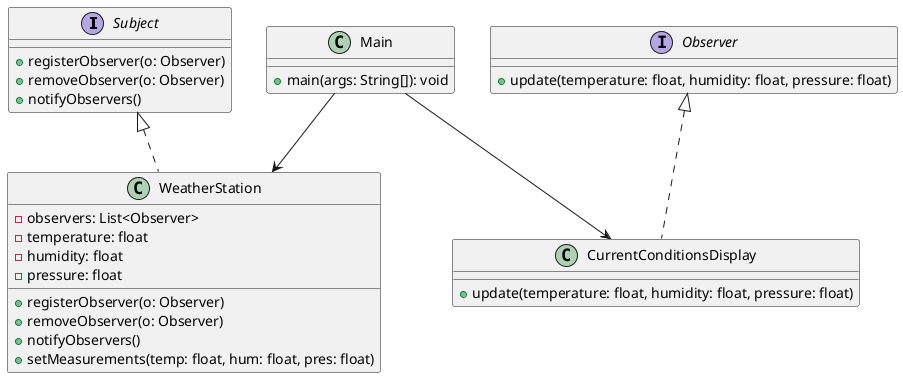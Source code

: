 @startuml

interface Subject {
  +registerObserver(o: Observer)
  +removeObserver(o: Observer)
  +notifyObservers()
}

interface Observer {
  +update(temperature: float, humidity: float, pressure: float)
}

class WeatherStation {
  -observers: List<Observer>
  -temperature: float
  -humidity: float
  -pressure: float
  +registerObserver(o: Observer)
  +removeObserver(o: Observer)
  +notifyObservers()
  +setMeasurements(temp: float, hum: float, pres: float)
}

class CurrentConditionsDisplay {
  +update(temperature: float, humidity: float, pressure: float)
}

class Main {
  +main(args: String[]): void
}

Subject <|.. WeatherStation
Observer <|.. CurrentConditionsDisplay
Main --> WeatherStation
Main --> CurrentConditionsDisplay

@enduml
